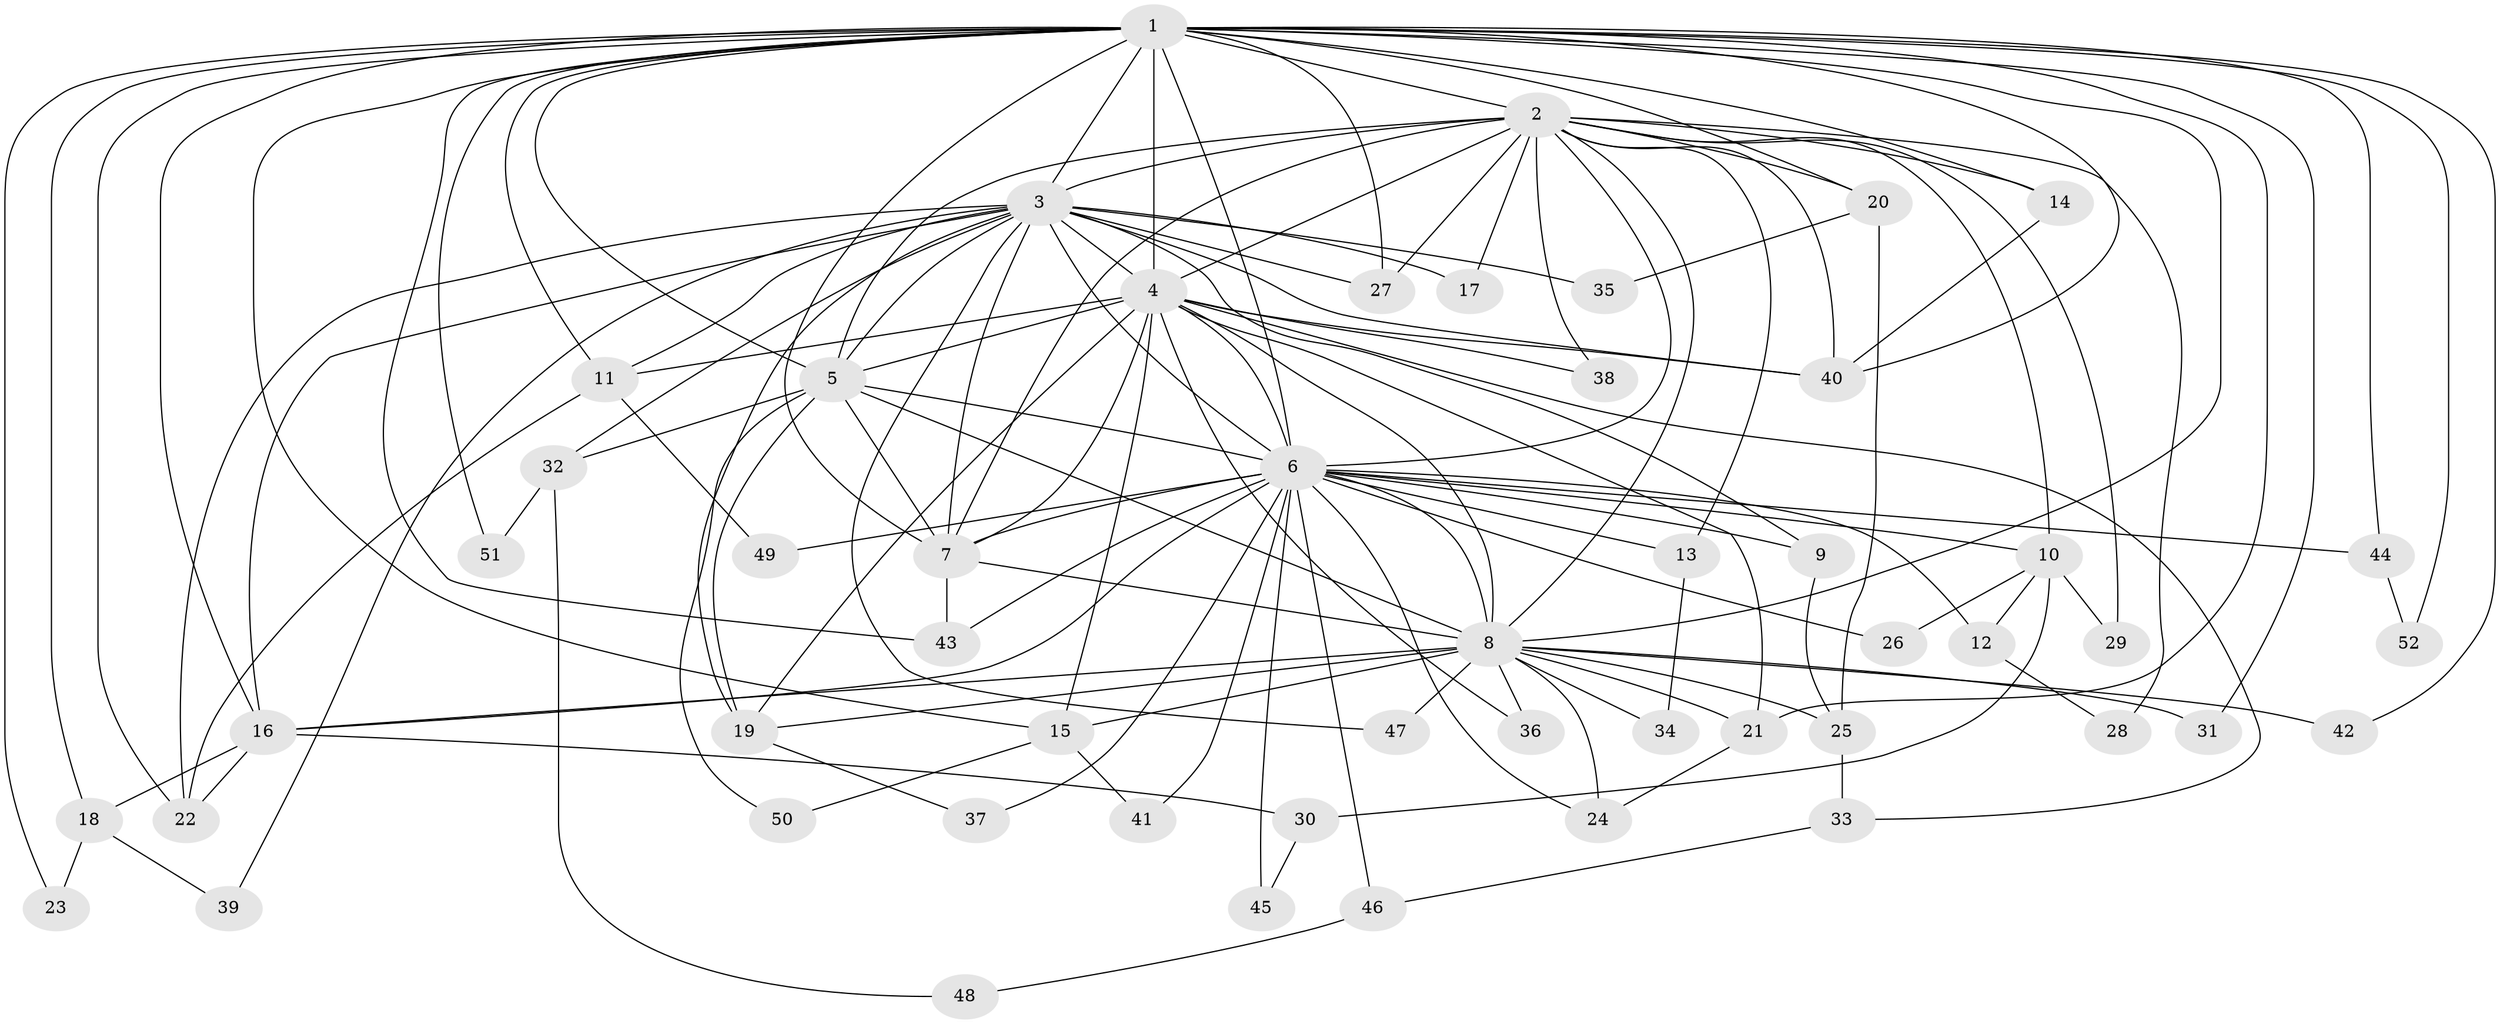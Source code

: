 // original degree distribution, {22: 0.019417475728155338, 26: 0.019417475728155338, 19: 0.009708737864077669, 25: 0.009708737864077669, 21: 0.019417475728155338, 13: 0.009708737864077669, 17: 0.009708737864077669, 3: 0.2621359223300971, 6: 0.009708737864077669, 5: 0.02912621359223301, 2: 0.5048543689320388, 4: 0.08737864077669903, 8: 0.009708737864077669}
// Generated by graph-tools (version 1.1) at 2025/34/03/09/25 02:34:41]
// undirected, 52 vertices, 131 edges
graph export_dot {
graph [start="1"]
  node [color=gray90,style=filled];
  1;
  2;
  3;
  4;
  5;
  6;
  7;
  8;
  9;
  10;
  11;
  12;
  13;
  14;
  15;
  16;
  17;
  18;
  19;
  20;
  21;
  22;
  23;
  24;
  25;
  26;
  27;
  28;
  29;
  30;
  31;
  32;
  33;
  34;
  35;
  36;
  37;
  38;
  39;
  40;
  41;
  42;
  43;
  44;
  45;
  46;
  47;
  48;
  49;
  50;
  51;
  52;
  1 -- 2 [weight=2.0];
  1 -- 3 [weight=4.0];
  1 -- 4 [weight=2.0];
  1 -- 5 [weight=4.0];
  1 -- 6 [weight=4.0];
  1 -- 7 [weight=2.0];
  1 -- 8 [weight=1.0];
  1 -- 11 [weight=1.0];
  1 -- 14 [weight=1.0];
  1 -- 15 [weight=1.0];
  1 -- 16 [weight=1.0];
  1 -- 18 [weight=1.0];
  1 -- 20 [weight=2.0];
  1 -- 21 [weight=1.0];
  1 -- 22 [weight=1.0];
  1 -- 23 [weight=1.0];
  1 -- 27 [weight=1.0];
  1 -- 31 [weight=1.0];
  1 -- 40 [weight=1.0];
  1 -- 42 [weight=1.0];
  1 -- 43 [weight=1.0];
  1 -- 44 [weight=1.0];
  1 -- 51 [weight=1.0];
  1 -- 52 [weight=1.0];
  2 -- 3 [weight=3.0];
  2 -- 4 [weight=2.0];
  2 -- 5 [weight=3.0];
  2 -- 6 [weight=3.0];
  2 -- 7 [weight=1.0];
  2 -- 8 [weight=2.0];
  2 -- 10 [weight=1.0];
  2 -- 13 [weight=1.0];
  2 -- 14 [weight=1.0];
  2 -- 17 [weight=1.0];
  2 -- 20 [weight=2.0];
  2 -- 27 [weight=1.0];
  2 -- 28 [weight=1.0];
  2 -- 29 [weight=1.0];
  2 -- 38 [weight=1.0];
  2 -- 40 [weight=1.0];
  3 -- 4 [weight=2.0];
  3 -- 5 [weight=4.0];
  3 -- 6 [weight=12.0];
  3 -- 7 [weight=2.0];
  3 -- 9 [weight=1.0];
  3 -- 11 [weight=2.0];
  3 -- 16 [weight=1.0];
  3 -- 17 [weight=1.0];
  3 -- 19 [weight=3.0];
  3 -- 22 [weight=1.0];
  3 -- 27 [weight=1.0];
  3 -- 32 [weight=1.0];
  3 -- 35 [weight=1.0];
  3 -- 39 [weight=1.0];
  3 -- 40 [weight=1.0];
  3 -- 47 [weight=1.0];
  4 -- 5 [weight=3.0];
  4 -- 6 [weight=3.0];
  4 -- 7 [weight=1.0];
  4 -- 8 [weight=2.0];
  4 -- 11 [weight=1.0];
  4 -- 15 [weight=1.0];
  4 -- 19 [weight=1.0];
  4 -- 21 [weight=1.0];
  4 -- 33 [weight=1.0];
  4 -- 36 [weight=1.0];
  4 -- 38 [weight=1.0];
  4 -- 40 [weight=1.0];
  5 -- 6 [weight=3.0];
  5 -- 7 [weight=3.0];
  5 -- 8 [weight=2.0];
  5 -- 19 [weight=2.0];
  5 -- 32 [weight=1.0];
  5 -- 50 [weight=1.0];
  6 -- 7 [weight=1.0];
  6 -- 8 [weight=2.0];
  6 -- 9 [weight=1.0];
  6 -- 10 [weight=1.0];
  6 -- 12 [weight=1.0];
  6 -- 13 [weight=1.0];
  6 -- 16 [weight=1.0];
  6 -- 24 [weight=1.0];
  6 -- 26 [weight=1.0];
  6 -- 37 [weight=1.0];
  6 -- 41 [weight=1.0];
  6 -- 43 [weight=1.0];
  6 -- 44 [weight=1.0];
  6 -- 45 [weight=1.0];
  6 -- 46 [weight=1.0];
  6 -- 49 [weight=1.0];
  7 -- 8 [weight=15.0];
  7 -- 43 [weight=1.0];
  8 -- 15 [weight=1.0];
  8 -- 16 [weight=2.0];
  8 -- 19 [weight=1.0];
  8 -- 21 [weight=1.0];
  8 -- 24 [weight=1.0];
  8 -- 25 [weight=1.0];
  8 -- 31 [weight=1.0];
  8 -- 34 [weight=1.0];
  8 -- 36 [weight=1.0];
  8 -- 42 [weight=2.0];
  8 -- 47 [weight=1.0];
  9 -- 25 [weight=1.0];
  10 -- 12 [weight=1.0];
  10 -- 26 [weight=1.0];
  10 -- 29 [weight=1.0];
  10 -- 30 [weight=1.0];
  11 -- 22 [weight=1.0];
  11 -- 49 [weight=1.0];
  12 -- 28 [weight=1.0];
  13 -- 34 [weight=1.0];
  14 -- 40 [weight=1.0];
  15 -- 41 [weight=1.0];
  15 -- 50 [weight=1.0];
  16 -- 18 [weight=1.0];
  16 -- 22 [weight=1.0];
  16 -- 30 [weight=1.0];
  18 -- 23 [weight=1.0];
  18 -- 39 [weight=1.0];
  19 -- 37 [weight=1.0];
  20 -- 25 [weight=1.0];
  20 -- 35 [weight=1.0];
  21 -- 24 [weight=1.0];
  25 -- 33 [weight=1.0];
  30 -- 45 [weight=1.0];
  32 -- 48 [weight=1.0];
  32 -- 51 [weight=1.0];
  33 -- 46 [weight=1.0];
  44 -- 52 [weight=1.0];
  46 -- 48 [weight=1.0];
}
